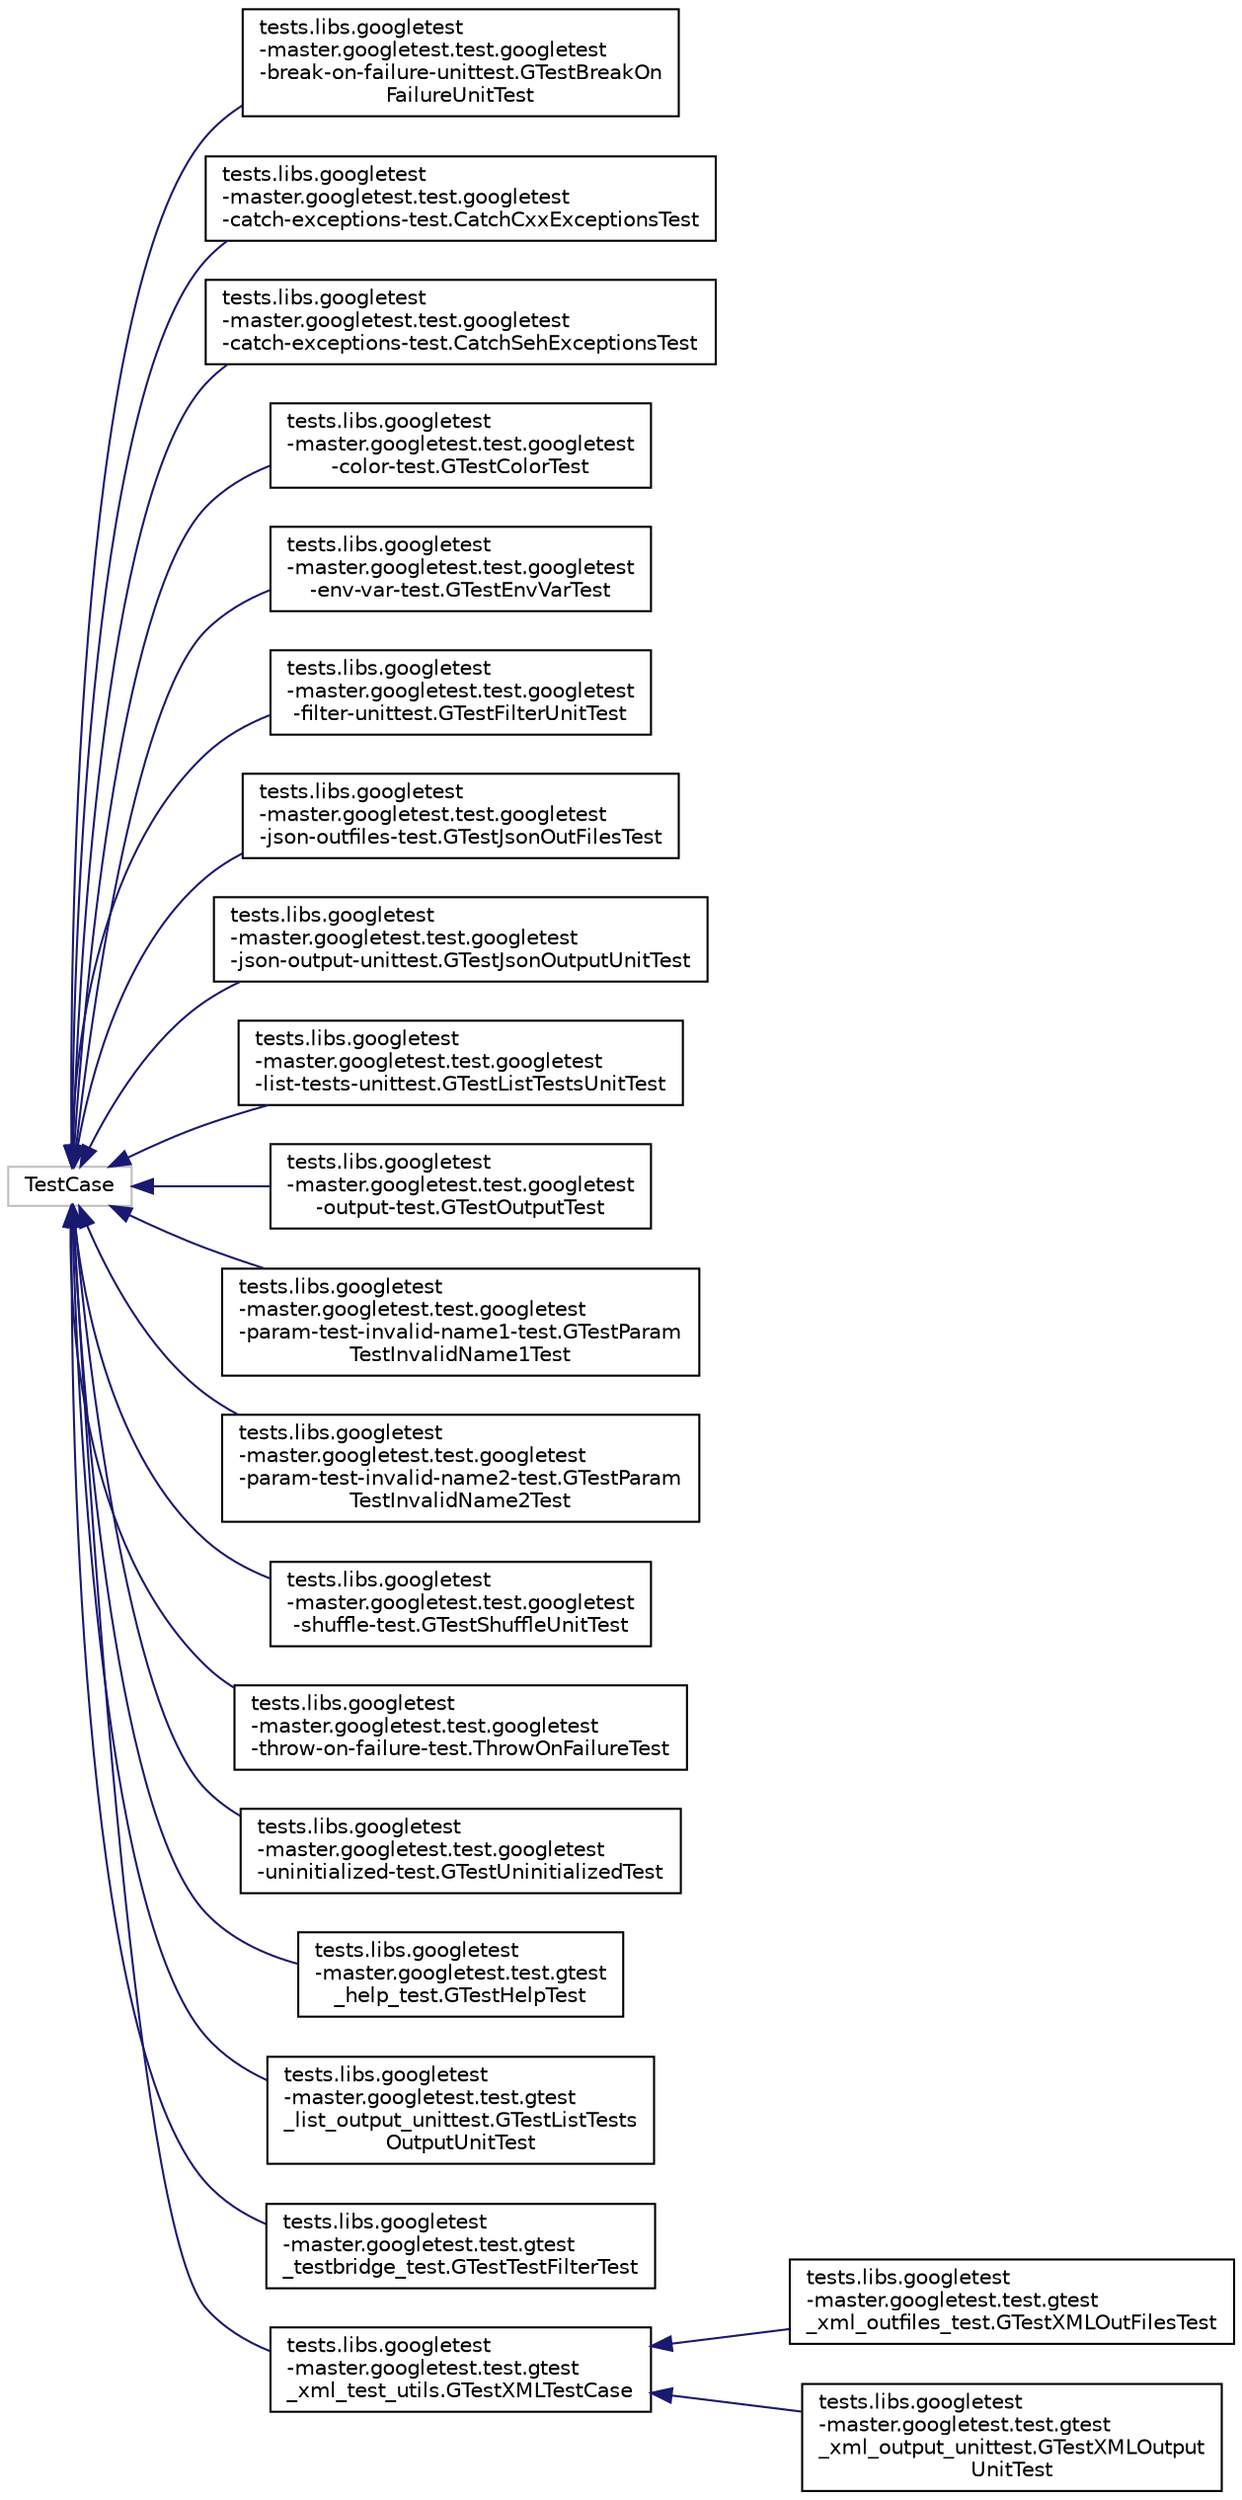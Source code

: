 digraph "Graphical Class Hierarchy"
{
  edge [fontname="Helvetica",fontsize="10",labelfontname="Helvetica",labelfontsize="10"];
  node [fontname="Helvetica",fontsize="10",shape=record];
  rankdir="LR";
  Node202 [label="TestCase",height=0.2,width=0.4,color="grey75", fillcolor="white", style="filled"];
  Node202 -> Node0 [dir="back",color="midnightblue",fontsize="10",style="solid",fontname="Helvetica"];
  Node0 [label="tests.libs.googletest\l-master.googletest.test.googletest\l-break-on-failure-unittest.GTestBreakOn\lFailureUnitTest",height=0.2,width=0.4,color="black", fillcolor="white", style="filled",URL="$classtests_1_1libs_1_1googletest-master_1_1googletest_1_1test_1_1googletest-break-on-failure-uni5a549cff33ce76b1b3fe5dc8193d7468.html"];
  Node202 -> Node204 [dir="back",color="midnightblue",fontsize="10",style="solid",fontname="Helvetica"];
  Node204 [label="tests.libs.googletest\l-master.googletest.test.googletest\l-catch-exceptions-test.CatchCxxExceptionsTest",height=0.2,width=0.4,color="black", fillcolor="white", style="filled",URL="$classtests_1_1libs_1_1googletest-master_1_1googletest_1_1test_1_1googletest-catch-exceptions-test_1_1CatchCxxExceptionsTest.html"];
  Node202 -> Node205 [dir="back",color="midnightblue",fontsize="10",style="solid",fontname="Helvetica"];
  Node205 [label="tests.libs.googletest\l-master.googletest.test.googletest\l-catch-exceptions-test.CatchSehExceptionsTest",height=0.2,width=0.4,color="black", fillcolor="white", style="filled",URL="$classtests_1_1libs_1_1googletest-master_1_1googletest_1_1test_1_1googletest-catch-exceptions-test_1_1CatchSehExceptionsTest.html"];
  Node202 -> Node206 [dir="back",color="midnightblue",fontsize="10",style="solid",fontname="Helvetica"];
  Node206 [label="tests.libs.googletest\l-master.googletest.test.googletest\l-color-test.GTestColorTest",height=0.2,width=0.4,color="black", fillcolor="white", style="filled",URL="$classtests_1_1libs_1_1googletest-master_1_1googletest_1_1test_1_1googletest-color-test_1_1GTestColorTest.html"];
  Node202 -> Node207 [dir="back",color="midnightblue",fontsize="10",style="solid",fontname="Helvetica"];
  Node207 [label="tests.libs.googletest\l-master.googletest.test.googletest\l-env-var-test.GTestEnvVarTest",height=0.2,width=0.4,color="black", fillcolor="white", style="filled",URL="$classtests_1_1libs_1_1googletest-master_1_1googletest_1_1test_1_1googletest-env-var-test_1_1GTestEnvVarTest.html"];
  Node202 -> Node208 [dir="back",color="midnightblue",fontsize="10",style="solid",fontname="Helvetica"];
  Node208 [label="tests.libs.googletest\l-master.googletest.test.googletest\l-filter-unittest.GTestFilterUnitTest",height=0.2,width=0.4,color="black", fillcolor="white", style="filled",URL="$classtests_1_1libs_1_1googletest-master_1_1googletest_1_1test_1_1googletest-filter-unittest_1_1GTestFilterUnitTest.html"];
  Node202 -> Node209 [dir="back",color="midnightblue",fontsize="10",style="solid",fontname="Helvetica"];
  Node209 [label="tests.libs.googletest\l-master.googletest.test.googletest\l-json-outfiles-test.GTestJsonOutFilesTest",height=0.2,width=0.4,color="black", fillcolor="white", style="filled",URL="$classtests_1_1libs_1_1googletest-master_1_1googletest_1_1test_1_1googletest-json-outfiles-test_1_1GTestJsonOutFilesTest.html"];
  Node202 -> Node210 [dir="back",color="midnightblue",fontsize="10",style="solid",fontname="Helvetica"];
  Node210 [label="tests.libs.googletest\l-master.googletest.test.googletest\l-json-output-unittest.GTestJsonOutputUnitTest",height=0.2,width=0.4,color="black", fillcolor="white", style="filled",URL="$classtests_1_1libs_1_1googletest-master_1_1googletest_1_1test_1_1googletest-json-output-unittest_1_1GTestJsonOutputUnitTest.html"];
  Node202 -> Node211 [dir="back",color="midnightblue",fontsize="10",style="solid",fontname="Helvetica"];
  Node211 [label="tests.libs.googletest\l-master.googletest.test.googletest\l-list-tests-unittest.GTestListTestsUnitTest",height=0.2,width=0.4,color="black", fillcolor="white", style="filled",URL="$classtests_1_1libs_1_1googletest-master_1_1googletest_1_1test_1_1googletest-list-tests-unittest_1_1GTestListTestsUnitTest.html"];
  Node202 -> Node212 [dir="back",color="midnightblue",fontsize="10",style="solid",fontname="Helvetica"];
  Node212 [label="tests.libs.googletest\l-master.googletest.test.googletest\l-output-test.GTestOutputTest",height=0.2,width=0.4,color="black", fillcolor="white", style="filled",URL="$classtests_1_1libs_1_1googletest-master_1_1googletest_1_1test_1_1googletest-output-test_1_1GTestOutputTest.html"];
  Node202 -> Node213 [dir="back",color="midnightblue",fontsize="10",style="solid",fontname="Helvetica"];
  Node213 [label="tests.libs.googletest\l-master.googletest.test.googletest\l-param-test-invalid-name1-test.GTestParam\lTestInvalidName1Test",height=0.2,width=0.4,color="black", fillcolor="white", style="filled",URL="$classtests_1_1libs_1_1googletest-master_1_1googletest_1_1test_1_1googletest-param-test-invalid-na12366dd0912c1a7adea838865d4fa29.html"];
  Node202 -> Node214 [dir="back",color="midnightblue",fontsize="10",style="solid",fontname="Helvetica"];
  Node214 [label="tests.libs.googletest\l-master.googletest.test.googletest\l-param-test-invalid-name2-test.GTestParam\lTestInvalidName2Test",height=0.2,width=0.4,color="black", fillcolor="white", style="filled",URL="$classtests_1_1libs_1_1googletest-master_1_1googletest_1_1test_1_1googletest-param-test-invalid-n83d036e049e85e629e26143b2ed2d363.html"];
  Node202 -> Node215 [dir="back",color="midnightblue",fontsize="10",style="solid",fontname="Helvetica"];
  Node215 [label="tests.libs.googletest\l-master.googletest.test.googletest\l-shuffle-test.GTestShuffleUnitTest",height=0.2,width=0.4,color="black", fillcolor="white", style="filled",URL="$classtests_1_1libs_1_1googletest-master_1_1googletest_1_1test_1_1googletest-shuffle-test_1_1GTestShuffleUnitTest.html"];
  Node202 -> Node216 [dir="back",color="midnightblue",fontsize="10",style="solid",fontname="Helvetica"];
  Node216 [label="tests.libs.googletest\l-master.googletest.test.googletest\l-throw-on-failure-test.ThrowOnFailureTest",height=0.2,width=0.4,color="black", fillcolor="white", style="filled",URL="$classtests_1_1libs_1_1googletest-master_1_1googletest_1_1test_1_1googletest-throw-on-failure-test_1_1ThrowOnFailureTest.html"];
  Node202 -> Node217 [dir="back",color="midnightblue",fontsize="10",style="solid",fontname="Helvetica"];
  Node217 [label="tests.libs.googletest\l-master.googletest.test.googletest\l-uninitialized-test.GTestUninitializedTest",height=0.2,width=0.4,color="black", fillcolor="white", style="filled",URL="$classtests_1_1libs_1_1googletest-master_1_1googletest_1_1test_1_1googletest-uninitialized-test_1_1GTestUninitializedTest.html"];
  Node202 -> Node218 [dir="back",color="midnightblue",fontsize="10",style="solid",fontname="Helvetica"];
  Node218 [label="tests.libs.googletest\l-master.googletest.test.gtest\l_help_test.GTestHelpTest",height=0.2,width=0.4,color="black", fillcolor="white", style="filled",URL="$classtests_1_1libs_1_1googletest-master_1_1googletest_1_1test_1_1gtest__help__test_1_1GTestHelpTest.html"];
  Node202 -> Node219 [dir="back",color="midnightblue",fontsize="10",style="solid",fontname="Helvetica"];
  Node219 [label="tests.libs.googletest\l-master.googletest.test.gtest\l_list_output_unittest.GTestListTests\lOutputUnitTest",height=0.2,width=0.4,color="black", fillcolor="white", style="filled",URL="$classtests_1_1libs_1_1googletest-master_1_1googletest_1_1test_1_1gtest__list__output__unittest_1_1GTestListTestsOutputUnitTest.html"];
  Node202 -> Node220 [dir="back",color="midnightblue",fontsize="10",style="solid",fontname="Helvetica"];
  Node220 [label="tests.libs.googletest\l-master.googletest.test.gtest\l_testbridge_test.GTestTestFilterTest",height=0.2,width=0.4,color="black", fillcolor="white", style="filled",URL="$classtests_1_1libs_1_1googletest-master_1_1googletest_1_1test_1_1gtest__testbridge__test_1_1GTestTestFilterTest.html"];
  Node202 -> Node221 [dir="back",color="midnightblue",fontsize="10",style="solid",fontname="Helvetica"];
  Node221 [label="tests.libs.googletest\l-master.googletest.test.gtest\l_xml_test_utils.GTestXMLTestCase",height=0.2,width=0.4,color="black", fillcolor="white", style="filled",URL="$classtests_1_1libs_1_1googletest-master_1_1googletest_1_1test_1_1gtest__xml__test__utils_1_1GTestXMLTestCase.html"];
  Node221 -> Node222 [dir="back",color="midnightblue",fontsize="10",style="solid",fontname="Helvetica"];
  Node222 [label="tests.libs.googletest\l-master.googletest.test.gtest\l_xml_outfiles_test.GTestXMLOutFilesTest",height=0.2,width=0.4,color="black", fillcolor="white", style="filled",URL="$classtests_1_1libs_1_1googletest-master_1_1googletest_1_1test_1_1gtest__xml__outfiles__test_1_1GTestXMLOutFilesTest.html"];
  Node221 -> Node223 [dir="back",color="midnightblue",fontsize="10",style="solid",fontname="Helvetica"];
  Node223 [label="tests.libs.googletest\l-master.googletest.test.gtest\l_xml_output_unittest.GTestXMLOutput\lUnitTest",height=0.2,width=0.4,color="black", fillcolor="white", style="filled",URL="$classtests_1_1libs_1_1googletest-master_1_1googletest_1_1test_1_1gtest__xml__output__unittest_1_1GTestXMLOutputUnitTest.html"];
}
